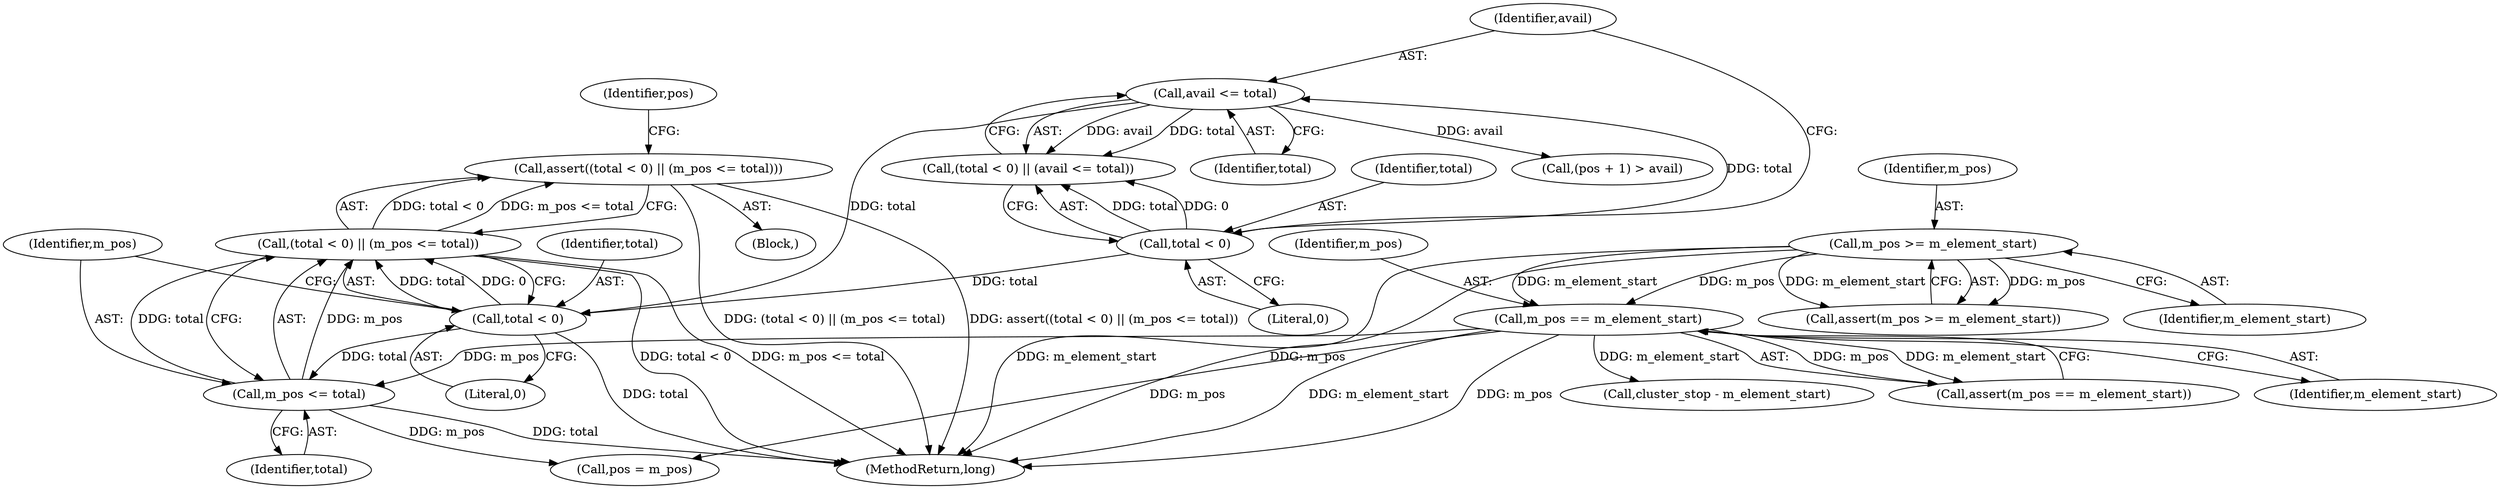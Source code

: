digraph "0_Android_cc274e2abe8b2a6698a5c47d8aa4bb45f1f9538d_28@API" {
"1000185" [label="(Call,assert((total < 0) || (m_pos <= total)))"];
"1000186" [label="(Call,(total < 0) || (m_pos <= total))"];
"1000187" [label="(Call,total < 0)"];
"1000182" [label="(Call,avail <= total)"];
"1000179" [label="(Call,total < 0)"];
"1000190" [label="(Call,m_pos <= total)"];
"1000149" [label="(Call,m_pos == m_element_start)"];
"1000139" [label="(Call,m_pos >= m_element_start)"];
"1000189" [label="(Literal,0)"];
"1000184" [label="(Identifier,total)"];
"1000138" [label="(Call,assert(m_pos >= m_element_start))"];
"1000182" [label="(Call,avail <= total)"];
"1000179" [label="(Call,total < 0)"];
"1000151" [label="(Identifier,m_element_start)"];
"1000180" [label="(Identifier,total)"];
"1000194" [label="(Identifier,pos)"];
"1000178" [label="(Call,(total < 0) || (avail <= total))"];
"1000141" [label="(Identifier,m_element_start)"];
"1000193" [label="(Call,pos = m_pos)"];
"1000135" [label="(Block,)"];
"1000191" [label="(Identifier,m_pos)"];
"1000190" [label="(Call,m_pos <= total)"];
"1000186" [label="(Call,(total < 0) || (m_pos <= total))"];
"1000187" [label="(Call,total < 0)"];
"1000150" [label="(Identifier,m_pos)"];
"1000687" [label="(MethodReturn,long)"];
"1000149" [label="(Call,m_pos == m_element_start)"];
"1000192" [label="(Identifier,total)"];
"1000183" [label="(Identifier,avail)"];
"1000185" [label="(Call,assert((total < 0) || (m_pos <= total)))"];
"1000181" [label="(Literal,0)"];
"1000203" [label="(Call,(pos + 1) > avail)"];
"1000682" [label="(Call,cluster_stop - m_element_start)"];
"1000148" [label="(Call,assert(m_pos == m_element_start))"];
"1000139" [label="(Call,m_pos >= m_element_start)"];
"1000140" [label="(Identifier,m_pos)"];
"1000188" [label="(Identifier,total)"];
"1000185" -> "1000135"  [label="AST: "];
"1000185" -> "1000186"  [label="CFG: "];
"1000186" -> "1000185"  [label="AST: "];
"1000194" -> "1000185"  [label="CFG: "];
"1000185" -> "1000687"  [label="DDG: (total < 0) || (m_pos <= total)"];
"1000185" -> "1000687"  [label="DDG: assert((total < 0) || (m_pos <= total))"];
"1000186" -> "1000185"  [label="DDG: total < 0"];
"1000186" -> "1000185"  [label="DDG: m_pos <= total"];
"1000186" -> "1000187"  [label="CFG: "];
"1000186" -> "1000190"  [label="CFG: "];
"1000187" -> "1000186"  [label="AST: "];
"1000190" -> "1000186"  [label="AST: "];
"1000186" -> "1000687"  [label="DDG: total < 0"];
"1000186" -> "1000687"  [label="DDG: m_pos <= total"];
"1000187" -> "1000186"  [label="DDG: total"];
"1000187" -> "1000186"  [label="DDG: 0"];
"1000190" -> "1000186"  [label="DDG: m_pos"];
"1000190" -> "1000186"  [label="DDG: total"];
"1000187" -> "1000189"  [label="CFG: "];
"1000188" -> "1000187"  [label="AST: "];
"1000189" -> "1000187"  [label="AST: "];
"1000191" -> "1000187"  [label="CFG: "];
"1000187" -> "1000687"  [label="DDG: total"];
"1000182" -> "1000187"  [label="DDG: total"];
"1000179" -> "1000187"  [label="DDG: total"];
"1000187" -> "1000190"  [label="DDG: total"];
"1000182" -> "1000178"  [label="AST: "];
"1000182" -> "1000184"  [label="CFG: "];
"1000183" -> "1000182"  [label="AST: "];
"1000184" -> "1000182"  [label="AST: "];
"1000178" -> "1000182"  [label="CFG: "];
"1000182" -> "1000178"  [label="DDG: avail"];
"1000182" -> "1000178"  [label="DDG: total"];
"1000179" -> "1000182"  [label="DDG: total"];
"1000182" -> "1000203"  [label="DDG: avail"];
"1000179" -> "1000178"  [label="AST: "];
"1000179" -> "1000181"  [label="CFG: "];
"1000180" -> "1000179"  [label="AST: "];
"1000181" -> "1000179"  [label="AST: "];
"1000183" -> "1000179"  [label="CFG: "];
"1000178" -> "1000179"  [label="CFG: "];
"1000179" -> "1000178"  [label="DDG: total"];
"1000179" -> "1000178"  [label="DDG: 0"];
"1000190" -> "1000192"  [label="CFG: "];
"1000191" -> "1000190"  [label="AST: "];
"1000192" -> "1000190"  [label="AST: "];
"1000190" -> "1000687"  [label="DDG: total"];
"1000149" -> "1000190"  [label="DDG: m_pos"];
"1000190" -> "1000193"  [label="DDG: m_pos"];
"1000149" -> "1000148"  [label="AST: "];
"1000149" -> "1000151"  [label="CFG: "];
"1000150" -> "1000149"  [label="AST: "];
"1000151" -> "1000149"  [label="AST: "];
"1000148" -> "1000149"  [label="CFG: "];
"1000149" -> "1000687"  [label="DDG: m_element_start"];
"1000149" -> "1000687"  [label="DDG: m_pos"];
"1000149" -> "1000148"  [label="DDG: m_pos"];
"1000149" -> "1000148"  [label="DDG: m_element_start"];
"1000139" -> "1000149"  [label="DDG: m_pos"];
"1000139" -> "1000149"  [label="DDG: m_element_start"];
"1000149" -> "1000193"  [label="DDG: m_pos"];
"1000149" -> "1000682"  [label="DDG: m_element_start"];
"1000139" -> "1000138"  [label="AST: "];
"1000139" -> "1000141"  [label="CFG: "];
"1000140" -> "1000139"  [label="AST: "];
"1000141" -> "1000139"  [label="AST: "];
"1000138" -> "1000139"  [label="CFG: "];
"1000139" -> "1000687"  [label="DDG: m_element_start"];
"1000139" -> "1000687"  [label="DDG: m_pos"];
"1000139" -> "1000138"  [label="DDG: m_pos"];
"1000139" -> "1000138"  [label="DDG: m_element_start"];
}
